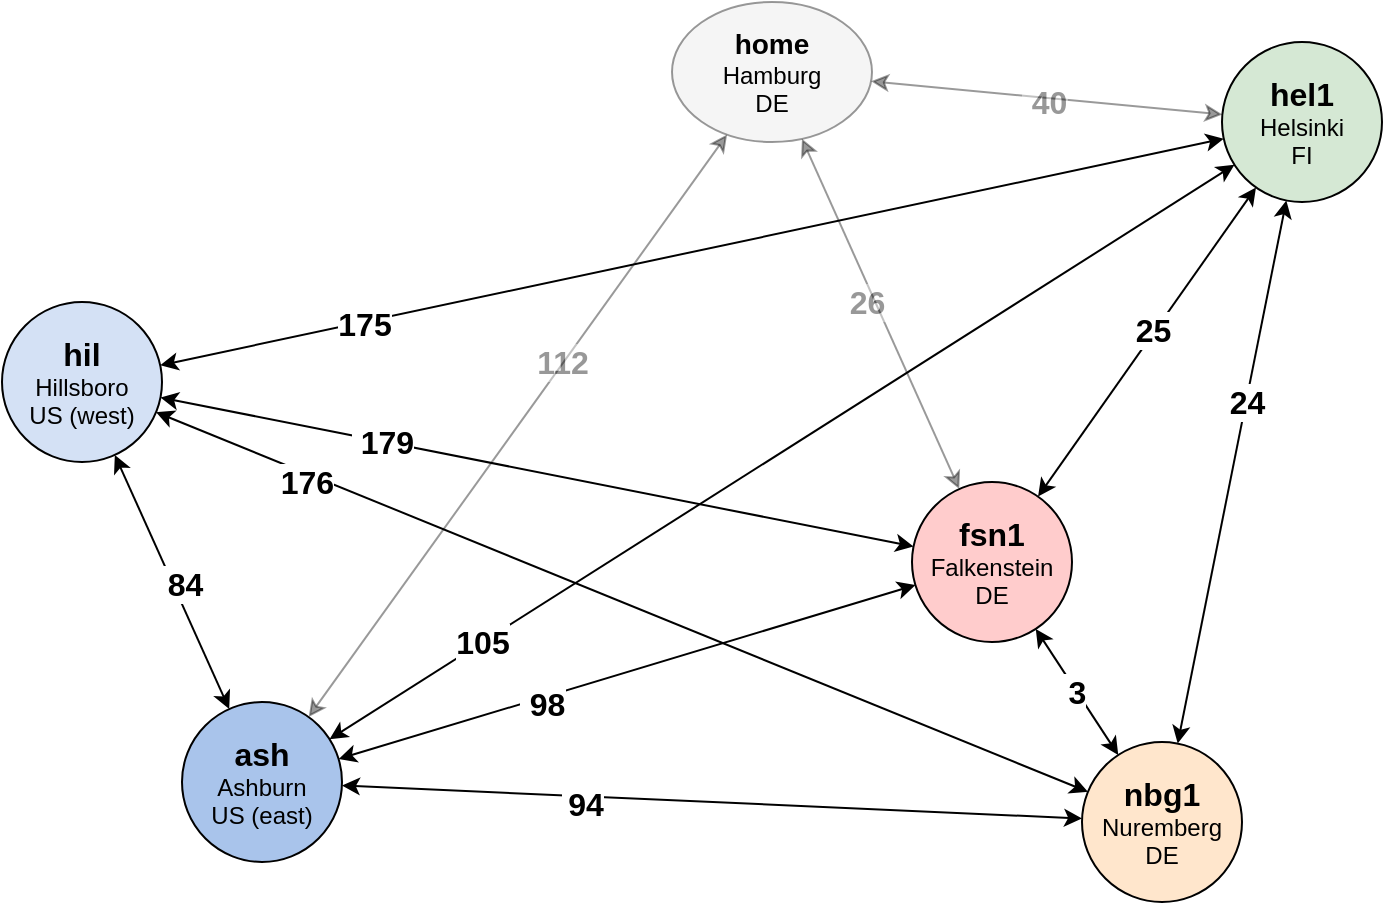 <mxfile version="22.0.2" type="device">
  <diagram name="Page-1" id="g5ryKe6Jy8ZNZpoAp7AQ">
    <mxGraphModel dx="1968" dy="1192" grid="1" gridSize="10" guides="1" tooltips="1" connect="1" arrows="1" fold="1" page="1" pageScale="1" pageWidth="850" pageHeight="1100" math="0" shadow="0">
      <root>
        <mxCell id="0" />
        <mxCell id="1" parent="0" />
        <mxCell id="R8LKBf7fdfrHrlQRSJYs-1" value="&lt;b&gt;&lt;font style=&quot;font-size: 16px;&quot;&gt;fsn1&lt;/font&gt;&lt;/b&gt;&lt;br&gt;Falkenstein&lt;br&gt;DE" style="ellipse;whiteSpace=wrap;html=1;aspect=fixed;fillColor=#FFCCCC;" parent="1" vertex="1">
          <mxGeometry x="445" y="370" width="80" height="80" as="geometry" />
        </mxCell>
        <mxCell id="R8LKBf7fdfrHrlQRSJYs-2" value="&lt;b&gt;&lt;font style=&quot;font-size: 16px;&quot;&gt;nbg1&lt;/font&gt;&lt;/b&gt;&lt;br&gt;Nuremberg&lt;br&gt; DE" style="ellipse;whiteSpace=wrap;html=1;aspect=fixed;fillColor=#FFE6CC;" parent="1" vertex="1">
          <mxGeometry x="530" y="500" width="80" height="80" as="geometry" />
        </mxCell>
        <mxCell id="R8LKBf7fdfrHrlQRSJYs-4" value="" style="endArrow=classic;html=1;rounded=0;startArrow=classic;startFill=1;" parent="1" source="R8LKBf7fdfrHrlQRSJYs-2" target="R8LKBf7fdfrHrlQRSJYs-1" edge="1">
          <mxGeometry width="50" height="50" relative="1" as="geometry">
            <mxPoint x="440" y="740" as="sourcePoint" />
            <mxPoint x="490" y="690" as="targetPoint" />
          </mxGeometry>
        </mxCell>
        <mxCell id="R8LKBf7fdfrHrlQRSJYs-23" value="&lt;font style=&quot;font-size: 16px;&quot;&gt;&lt;b&gt;&amp;nbsp;3 &lt;br&gt;&lt;/b&gt;&lt;/font&gt;" style="edgeLabel;html=1;align=center;verticalAlign=middle;resizable=0;points=[];rotation=0;" parent="R8LKBf7fdfrHrlQRSJYs-4" vertex="1" connectable="0">
          <mxGeometry x="0.003" y="-1" relative="1" as="geometry">
            <mxPoint x="-3" y="1" as="offset" />
          </mxGeometry>
        </mxCell>
        <mxCell id="R8LKBf7fdfrHrlQRSJYs-5" value="&lt;b&gt;&lt;font style=&quot;font-size: 16px;&quot;&gt;hel1&lt;/font&gt;&lt;/b&gt;&lt;br&gt;Helsinki&lt;br&gt;FI" style="ellipse;whiteSpace=wrap;html=1;aspect=fixed;fillColor=#D5E8D4;" parent="1" vertex="1">
          <mxGeometry x="600" y="150" width="80" height="80" as="geometry" />
        </mxCell>
        <mxCell id="R8LKBf7fdfrHrlQRSJYs-6" value="&lt;b&gt;&lt;font style=&quot;font-size: 16px;&quot;&gt;hil&lt;/font&gt;&lt;/b&gt;&lt;br&gt;Hillsboro&lt;br&gt;US (west)" style="ellipse;whiteSpace=wrap;html=1;aspect=fixed;fillColor=#D4E1F5;" parent="1" vertex="1">
          <mxGeometry x="-10" y="280" width="80" height="80" as="geometry" />
        </mxCell>
        <mxCell id="R8LKBf7fdfrHrlQRSJYs-7" value="&lt;b&gt;&lt;font style=&quot;font-size: 16px;&quot;&gt;ash&lt;/font&gt;&lt;/b&gt;&lt;br&gt;Ashburn&lt;br&gt;US (east)" style="ellipse;whiteSpace=wrap;html=1;aspect=fixed;fillColor=#A9C4EB;" parent="1" vertex="1">
          <mxGeometry x="80" y="480" width="80" height="80" as="geometry" />
        </mxCell>
        <mxCell id="R8LKBf7fdfrHrlQRSJYs-9" value="" style="endArrow=classic;html=1;rounded=0;startArrow=classic;startFill=1;" parent="1" source="R8LKBf7fdfrHrlQRSJYs-7" target="R8LKBf7fdfrHrlQRSJYs-1" edge="1">
          <mxGeometry width="50" height="50" relative="1" as="geometry">
            <mxPoint x="633" y="560" as="sourcePoint" />
            <mxPoint x="400" y="446" as="targetPoint" />
          </mxGeometry>
        </mxCell>
        <mxCell id="R8LKBf7fdfrHrlQRSJYs-30" value="&lt;b&gt;&lt;font style=&quot;font-size: 16px;&quot;&gt;&amp;nbsp;98&lt;/font&gt;&lt;/b&gt;" style="edgeLabel;html=1;align=center;verticalAlign=middle;resizable=0;points=[];" parent="R8LKBf7fdfrHrlQRSJYs-9" vertex="1" connectable="0">
          <mxGeometry x="-0.144" y="1" relative="1" as="geometry">
            <mxPoint x="-22" y="10" as="offset" />
          </mxGeometry>
        </mxCell>
        <mxCell id="R8LKBf7fdfrHrlQRSJYs-10" value="" style="endArrow=classic;html=1;rounded=0;startArrow=classic;startFill=1;" parent="1" source="R8LKBf7fdfrHrlQRSJYs-5" target="R8LKBf7fdfrHrlQRSJYs-6" edge="1">
          <mxGeometry width="50" height="50" relative="1" as="geometry">
            <mxPoint x="556.5" y="630" as="sourcePoint" />
            <mxPoint x="323.5" y="516" as="targetPoint" />
          </mxGeometry>
        </mxCell>
        <mxCell id="R8LKBf7fdfrHrlQRSJYs-33" value="&lt;b&gt;&lt;font style=&quot;font-size: 16px;&quot;&gt;175&lt;/font&gt;&lt;/b&gt;" style="edgeLabel;html=1;align=center;verticalAlign=middle;resizable=0;points=[];" parent="R8LKBf7fdfrHrlQRSJYs-10" vertex="1" connectable="0">
          <mxGeometry x="0.619" y="1" relative="1" as="geometry">
            <mxPoint as="offset" />
          </mxGeometry>
        </mxCell>
        <mxCell id="R8LKBf7fdfrHrlQRSJYs-11" value="" style="endArrow=classic;html=1;startArrow=classic;startFill=1;rounded=0;" parent="1" source="R8LKBf7fdfrHrlQRSJYs-5" target="R8LKBf7fdfrHrlQRSJYs-2" edge="1">
          <mxGeometry width="50" height="50" relative="1" as="geometry">
            <mxPoint x="513" y="694" as="sourcePoint" />
            <mxPoint x="280" y="580" as="targetPoint" />
            <Array as="points" />
          </mxGeometry>
        </mxCell>
        <mxCell id="R8LKBf7fdfrHrlQRSJYs-24" value="&lt;b style=&quot;font-size: 16px;&quot;&gt;&amp;nbsp;24 &lt;br&gt;&lt;/b&gt;" style="edgeLabel;html=1;align=center;verticalAlign=middle;resizable=0;points=[];" parent="R8LKBf7fdfrHrlQRSJYs-11" vertex="1" connectable="0">
          <mxGeometry x="-0.044" relative="1" as="geometry">
            <mxPoint x="4" y="-29" as="offset" />
          </mxGeometry>
        </mxCell>
        <mxCell id="R8LKBf7fdfrHrlQRSJYs-12" value="" style="endArrow=classic;html=1;rounded=0;startArrow=classic;startFill=1;" parent="1" source="R8LKBf7fdfrHrlQRSJYs-2" target="R8LKBf7fdfrHrlQRSJYs-6" edge="1">
          <mxGeometry width="50" height="50" relative="1" as="geometry">
            <mxPoint x="573" y="614" as="sourcePoint" />
            <mxPoint x="340" y="500" as="targetPoint" />
          </mxGeometry>
        </mxCell>
        <mxCell id="R8LKBf7fdfrHrlQRSJYs-34" value="&lt;b&gt;&lt;font style=&quot;font-size: 16px;&quot;&gt;&amp;nbsp;176&lt;/font&gt;&lt;/b&gt;" style="edgeLabel;html=1;align=center;verticalAlign=middle;resizable=0;points=[];" parent="R8LKBf7fdfrHrlQRSJYs-12" vertex="1" connectable="0">
          <mxGeometry x="0.578" y="1" relative="1" as="geometry">
            <mxPoint x="-25" y="-6" as="offset" />
          </mxGeometry>
        </mxCell>
        <mxCell id="R8LKBf7fdfrHrlQRSJYs-13" value="" style="endArrow=classic;html=1;rounded=0;startArrow=classic;startFill=1;" parent="1" source="R8LKBf7fdfrHrlQRSJYs-5" target="R8LKBf7fdfrHrlQRSJYs-1" edge="1">
          <mxGeometry width="50" height="50" relative="1" as="geometry">
            <mxPoint x="613" y="604" as="sourcePoint" />
            <mxPoint x="380" y="490" as="targetPoint" />
          </mxGeometry>
        </mxCell>
        <mxCell id="R8LKBf7fdfrHrlQRSJYs-25" value="&lt;font style=&quot;font-size: 16px;&quot;&gt;&lt;b&gt;&amp;nbsp;25 &lt;/b&gt;&lt;br&gt;&lt;/font&gt;" style="edgeLabel;html=1;align=center;verticalAlign=middle;resizable=0;points=[];" parent="R8LKBf7fdfrHrlQRSJYs-13" vertex="1" connectable="0">
          <mxGeometry x="-0.054" y="-3" relative="1" as="geometry">
            <mxPoint as="offset" />
          </mxGeometry>
        </mxCell>
        <mxCell id="R8LKBf7fdfrHrlQRSJYs-14" value="" style="endArrow=classic;html=1;rounded=0;startArrow=classic;startFill=1;" parent="1" source="R8LKBf7fdfrHrlQRSJYs-2" target="R8LKBf7fdfrHrlQRSJYs-7" edge="1">
          <mxGeometry width="50" height="50" relative="1" as="geometry">
            <mxPoint x="570" y="580" as="sourcePoint" />
            <mxPoint x="288.5" y="570" as="targetPoint" />
          </mxGeometry>
        </mxCell>
        <mxCell id="R8LKBf7fdfrHrlQRSJYs-29" value="&amp;nbsp;&lt;b&gt;&lt;font style=&quot;font-size: 16px;&quot;&gt;94&lt;/font&gt;&lt;/b&gt;" style="edgeLabel;html=1;align=center;verticalAlign=middle;resizable=0;points=[];" parent="R8LKBf7fdfrHrlQRSJYs-14" vertex="1" connectable="0">
          <mxGeometry x="-0.043" y="1" relative="1" as="geometry">
            <mxPoint x="-73" y="-1" as="offset" />
          </mxGeometry>
        </mxCell>
        <mxCell id="R8LKBf7fdfrHrlQRSJYs-15" value="" style="endArrow=classic;html=1;rounded=0;startArrow=classic;startFill=1;" parent="1" source="R8LKBf7fdfrHrlQRSJYs-7" target="R8LKBf7fdfrHrlQRSJYs-6" edge="1">
          <mxGeometry width="50" height="50" relative="1" as="geometry">
            <mxPoint x="543" y="664" as="sourcePoint" />
            <mxPoint x="310" y="550" as="targetPoint" />
          </mxGeometry>
        </mxCell>
        <mxCell id="R8LKBf7fdfrHrlQRSJYs-28" value="&lt;b&gt;&lt;font style=&quot;font-size: 16px;&quot;&gt;&amp;nbsp;84 &lt;br&gt;&lt;/font&gt;&lt;/b&gt;" style="edgeLabel;html=1;align=center;verticalAlign=middle;resizable=0;points=[];" parent="R8LKBf7fdfrHrlQRSJYs-15" vertex="1" connectable="0">
          <mxGeometry x="-0.024" y="-3" relative="1" as="geometry">
            <mxPoint as="offset" />
          </mxGeometry>
        </mxCell>
        <mxCell id="R8LKBf7fdfrHrlQRSJYs-16" value="" style="endArrow=classic;html=1;rounded=0;startArrow=classic;startFill=1;" parent="1" source="R8LKBf7fdfrHrlQRSJYs-5" target="R8LKBf7fdfrHrlQRSJYs-7" edge="1">
          <mxGeometry width="50" height="50" relative="1" as="geometry">
            <mxPoint x="493" y="710" as="sourcePoint" />
            <mxPoint x="260" y="596" as="targetPoint" />
          </mxGeometry>
        </mxCell>
        <mxCell id="R8LKBf7fdfrHrlQRSJYs-31" value="&lt;b&gt;&lt;font style=&quot;font-size: 16px;&quot;&gt;105&lt;/font&gt;&lt;/b&gt;" style="edgeLabel;html=1;align=center;verticalAlign=middle;resizable=0;points=[];" parent="R8LKBf7fdfrHrlQRSJYs-16" vertex="1" connectable="0">
          <mxGeometry x="0.074" y="-1" relative="1" as="geometry">
            <mxPoint x="-133" y="85" as="offset" />
          </mxGeometry>
        </mxCell>
        <mxCell id="R8LKBf7fdfrHrlQRSJYs-17" value="" style="endArrow=classic;html=1;rounded=0;startArrow=classic;startFill=1;" parent="1" source="R8LKBf7fdfrHrlQRSJYs-6" target="R8LKBf7fdfrHrlQRSJYs-1" edge="1">
          <mxGeometry width="50" height="50" relative="1" as="geometry">
            <mxPoint x="703" y="560" as="sourcePoint" />
            <mxPoint x="470" y="446" as="targetPoint" />
          </mxGeometry>
        </mxCell>
        <mxCell id="R8LKBf7fdfrHrlQRSJYs-35" value="&lt;b&gt;&lt;font style=&quot;font-size: 16px;&quot;&gt;&amp;nbsp;179&lt;/font&gt;&lt;/b&gt;" style="edgeLabel;html=1;align=center;verticalAlign=middle;resizable=0;points=[];" parent="R8LKBf7fdfrHrlQRSJYs-17" vertex="1" connectable="0">
          <mxGeometry x="-0.036" y="-1" relative="1" as="geometry">
            <mxPoint x="-71" y="-15" as="offset" />
          </mxGeometry>
        </mxCell>
        <mxCell id="R8LKBf7fdfrHrlQRSJYs-19" value="&lt;b&gt;&lt;font style=&quot;font-size: 14px;&quot;&gt;home&lt;/font&gt;&lt;/b&gt;&lt;br&gt;Hamburg&lt;br&gt;DE" style="ellipse;whiteSpace=wrap;html=1;fillColor=#E6E6E6;opacity=40;" parent="1" vertex="1">
          <mxGeometry x="325" y="130" width="100" height="70" as="geometry" />
        </mxCell>
        <mxCell id="R8LKBf7fdfrHrlQRSJYs-20" value="" style="endArrow=classic;html=1;rounded=0;startArrow=classic;startFill=1;opacity=40;" parent="1" source="R8LKBf7fdfrHrlQRSJYs-19" target="R8LKBf7fdfrHrlQRSJYs-7" edge="1">
          <mxGeometry width="50" height="50" relative="1" as="geometry">
            <mxPoint x="774" y="602" as="sourcePoint" />
            <mxPoint x="541" y="488" as="targetPoint" />
          </mxGeometry>
        </mxCell>
        <mxCell id="R8LKBf7fdfrHrlQRSJYs-32" value="&lt;b&gt;&lt;font style=&quot;font-size: 16px;&quot;&gt;112&lt;/font&gt;&lt;/b&gt;" style="edgeLabel;html=1;align=center;verticalAlign=middle;resizable=0;points=[];textOpacity=40;" parent="R8LKBf7fdfrHrlQRSJYs-20" vertex="1" connectable="0">
          <mxGeometry x="0.296" relative="1" as="geometry">
            <mxPoint x="53" y="-75" as="offset" />
          </mxGeometry>
        </mxCell>
        <mxCell id="R8LKBf7fdfrHrlQRSJYs-21" value="" style="endArrow=classic;html=1;rounded=0;startArrow=classic;startFill=1;opacity=40;" parent="1" source="R8LKBf7fdfrHrlQRSJYs-19" target="R8LKBf7fdfrHrlQRSJYs-1" edge="1">
          <mxGeometry width="50" height="50" relative="1" as="geometry">
            <mxPoint x="784" y="612" as="sourcePoint" />
            <mxPoint x="551" y="498" as="targetPoint" />
          </mxGeometry>
        </mxCell>
        <mxCell id="R8LKBf7fdfrHrlQRSJYs-26" value="&lt;b&gt;&lt;font style=&quot;font-size: 16px;&quot;&gt;&amp;nbsp;26&lt;/font&gt;&lt;/b&gt;" style="edgeLabel;html=1;align=center;verticalAlign=middle;resizable=0;points=[];textOpacity=40;" parent="R8LKBf7fdfrHrlQRSJYs-21" vertex="1" connectable="0">
          <mxGeometry x="-0.258" y="1" relative="1" as="geometry">
            <mxPoint y="17" as="offset" />
          </mxGeometry>
        </mxCell>
        <mxCell id="R8LKBf7fdfrHrlQRSJYs-22" value="" style="endArrow=classic;html=1;rounded=0;startArrow=classic;startFill=1;opacity=40;" parent="1" source="R8LKBf7fdfrHrlQRSJYs-19" target="R8LKBf7fdfrHrlQRSJYs-5" edge="1">
          <mxGeometry width="50" height="50" relative="1" as="geometry">
            <mxPoint x="794" y="622" as="sourcePoint" />
            <mxPoint x="561" y="508" as="targetPoint" />
          </mxGeometry>
        </mxCell>
        <mxCell id="R8LKBf7fdfrHrlQRSJYs-27" value="&lt;b&gt;&lt;font style=&quot;font-size: 16px;&quot;&gt;&amp;nbsp;40&lt;/font&gt;&lt;/b&gt;" style="edgeLabel;html=1;align=center;verticalAlign=middle;resizable=0;points=[];textOpacity=40;" parent="R8LKBf7fdfrHrlQRSJYs-22" vertex="1" connectable="0">
          <mxGeometry x="0.002" y="1" relative="1" as="geometry">
            <mxPoint x="-2" y="3" as="offset" />
          </mxGeometry>
        </mxCell>
      </root>
    </mxGraphModel>
  </diagram>
</mxfile>
